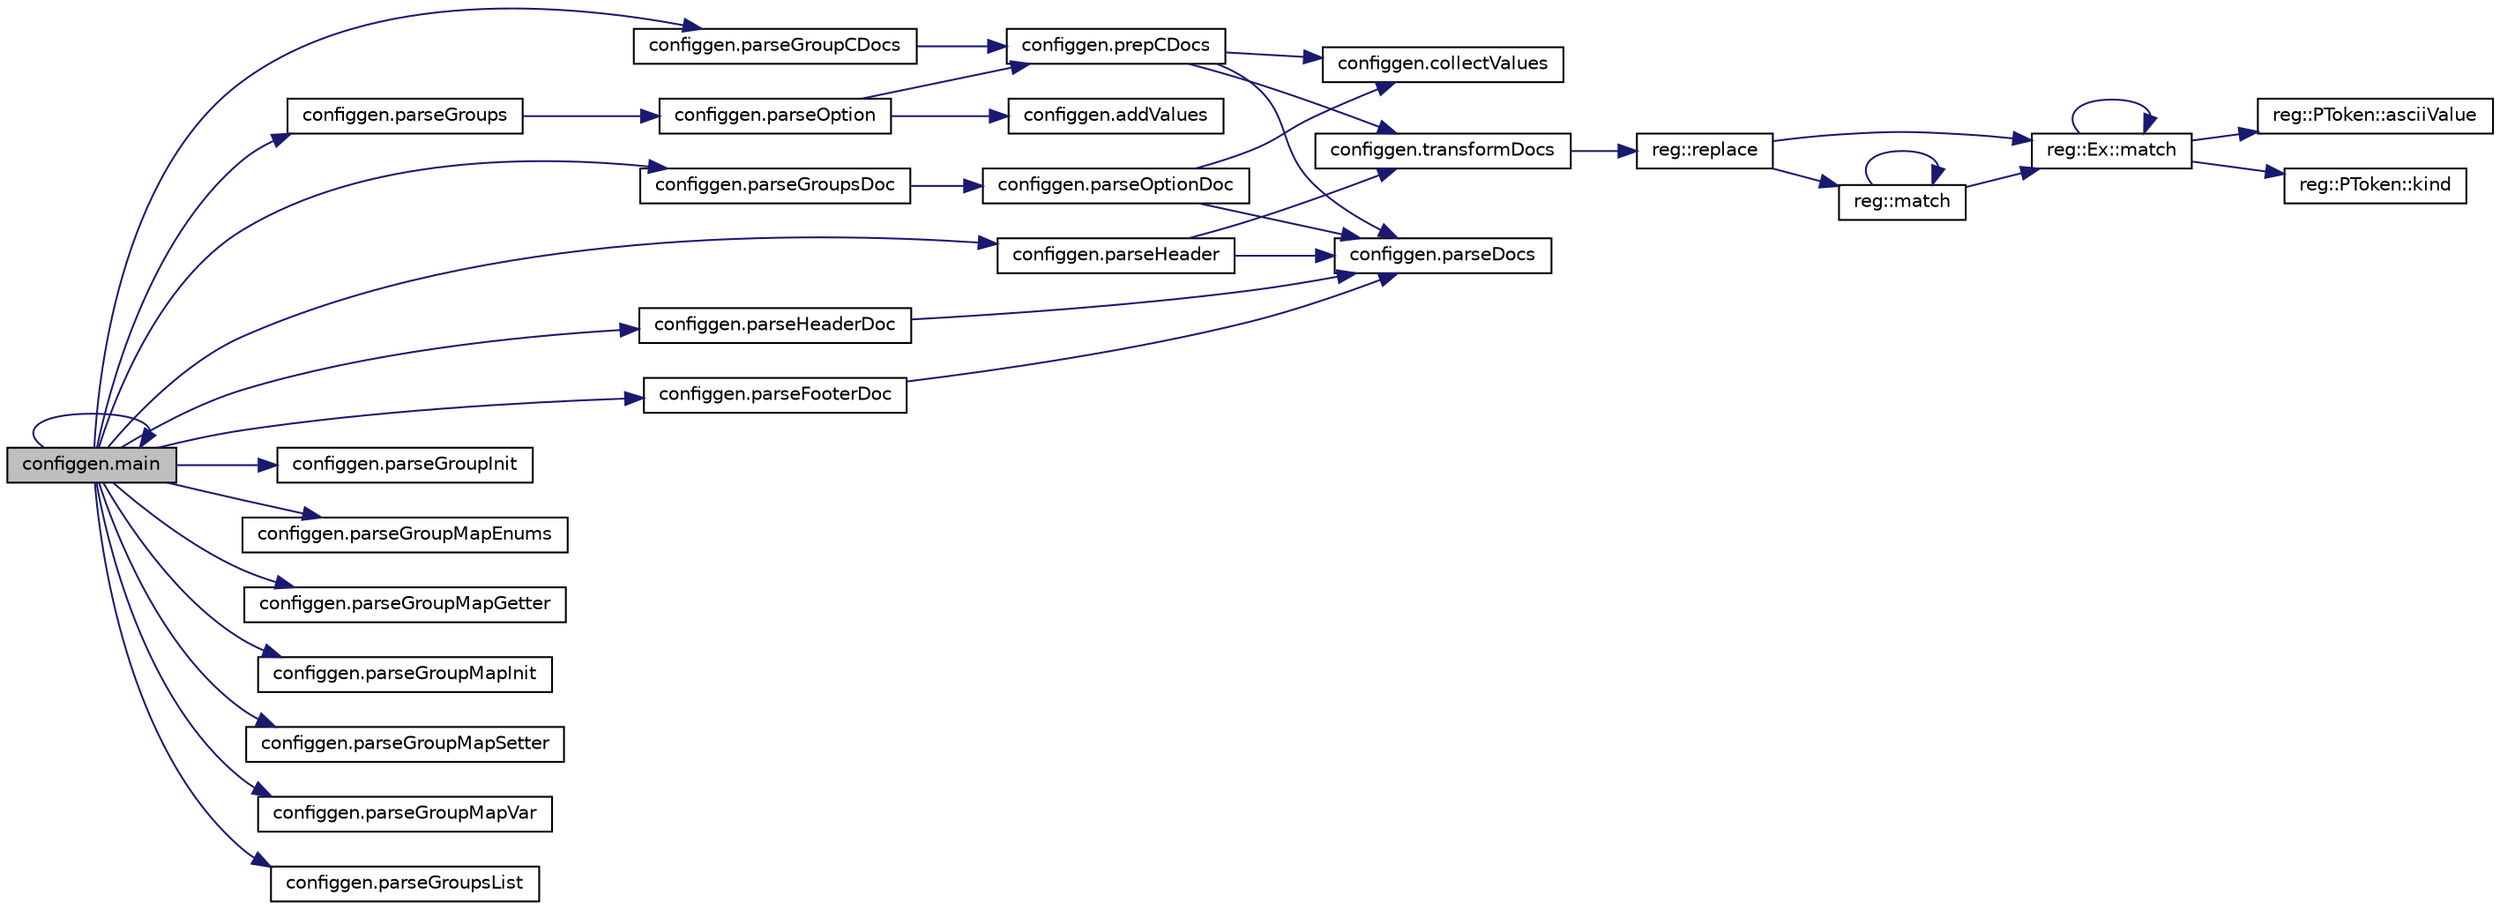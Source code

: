 digraph "configgen.main"
{
 // LATEX_PDF_SIZE
  edge [fontname="Helvetica",fontsize="10",labelfontname="Helvetica",labelfontsize="10"];
  node [fontname="Helvetica",fontsize="10",shape=record];
  rankdir="LR";
  Node1 [label="configgen.main",height=0.2,width=0.4,color="black", fillcolor="grey75", style="filled", fontcolor="black",tooltip=" "];
  Node1 -> Node1 [color="midnightblue",fontsize="10",style="solid",fontname="Helvetica"];
  Node1 -> Node2 [color="midnightblue",fontsize="10",style="solid",fontname="Helvetica"];
  Node2 [label="configgen.parseFooterDoc",height=0.2,width=0.4,color="black", fillcolor="white", style="filled",URL="$namespaceconfiggen.html#a12be94c7982a6a098cb7bc151cdf17a4",tooltip=" "];
  Node2 -> Node3 [color="midnightblue",fontsize="10",style="solid",fontname="Helvetica"];
  Node3 [label="configgen.parseDocs",height=0.2,width=0.4,color="black", fillcolor="white", style="filled",URL="$namespaceconfiggen.html#a4e29fa959659f5553d5607d34bfda454",tooltip=" "];
  Node1 -> Node4 [color="midnightblue",fontsize="10",style="solid",fontname="Helvetica"];
  Node4 [label="configgen.parseGroupCDocs",height=0.2,width=0.4,color="black", fillcolor="white", style="filled",URL="$namespaceconfiggen.html#a5be363aba387403ffd797ab80a7ab137",tooltip=" "];
  Node4 -> Node5 [color="midnightblue",fontsize="10",style="solid",fontname="Helvetica"];
  Node5 [label="configgen.prepCDocs",height=0.2,width=0.4,color="black", fillcolor="white", style="filled",URL="$namespaceconfiggen.html#ab7624da01271ce9c6632beecf9f496dc",tooltip=" "];
  Node5 -> Node6 [color="midnightblue",fontsize="10",style="solid",fontname="Helvetica"];
  Node6 [label="configgen.collectValues",height=0.2,width=0.4,color="black", fillcolor="white", style="filled",URL="$namespaceconfiggen.html#acc6dbddb7fc52ab8cd0d8737a0b618b8",tooltip=" "];
  Node5 -> Node3 [color="midnightblue",fontsize="10",style="solid",fontname="Helvetica"];
  Node5 -> Node7 [color="midnightblue",fontsize="10",style="solid",fontname="Helvetica"];
  Node7 [label="configgen.transformDocs",height=0.2,width=0.4,color="black", fillcolor="white", style="filled",URL="$namespaceconfiggen.html#a1aa384729104723427a5c2afe66ab0b2",tooltip=" "];
  Node7 -> Node8 [color="midnightblue",fontsize="10",style="solid",fontname="Helvetica"];
  Node8 [label="reg::replace",height=0.2,width=0.4,color="black", fillcolor="white", style="filled",URL="$namespacereg.html#a5f59e75927731a22be2be5e4d91075b1",tooltip=" "];
  Node8 -> Node9 [color="midnightblue",fontsize="10",style="solid",fontname="Helvetica"];
  Node9 [label="reg::match",height=0.2,width=0.4,color="black", fillcolor="white", style="filled",URL="$namespacereg.html#a1a29dcc7e2ccf462503adc5d496881ae",tooltip=" "];
  Node9 -> Node9 [color="midnightblue",fontsize="10",style="solid",fontname="Helvetica"];
  Node9 -> Node10 [color="midnightblue",fontsize="10",style="solid",fontname="Helvetica"];
  Node10 [label="reg::Ex::match",height=0.2,width=0.4,color="black", fillcolor="white", style="filled",URL="$classreg_1_1Ex.html#a9fc6293038a87e8995a13c0fdfd11499",tooltip=" "];
  Node10 -> Node11 [color="midnightblue",fontsize="10",style="solid",fontname="Helvetica"];
  Node11 [label="reg::PToken::asciiValue",height=0.2,width=0.4,color="black", fillcolor="white", style="filled",URL="$classreg_1_1PToken.html#a34589c92a4e8ff59eb14c5536e760929",tooltip=" "];
  Node10 -> Node12 [color="midnightblue",fontsize="10",style="solid",fontname="Helvetica"];
  Node12 [label="reg::PToken::kind",height=0.2,width=0.4,color="black", fillcolor="white", style="filled",URL="$classreg_1_1PToken.html#a5b947291aff91a346d6526074989a9fa",tooltip=" "];
  Node10 -> Node10 [color="midnightblue",fontsize="10",style="solid",fontname="Helvetica"];
  Node8 -> Node10 [color="midnightblue",fontsize="10",style="solid",fontname="Helvetica"];
  Node1 -> Node13 [color="midnightblue",fontsize="10",style="solid",fontname="Helvetica"];
  Node13 [label="configgen.parseGroupInit",height=0.2,width=0.4,color="black", fillcolor="white", style="filled",URL="$namespaceconfiggen.html#a083b9681350023f224e55ba30c6419bc",tooltip=" "];
  Node1 -> Node14 [color="midnightblue",fontsize="10",style="solid",fontname="Helvetica"];
  Node14 [label="configgen.parseGroupMapEnums",height=0.2,width=0.4,color="black", fillcolor="white", style="filled",URL="$namespaceconfiggen.html#a3a2e6d4fd66da818593abcc063fed36d",tooltip=" "];
  Node1 -> Node15 [color="midnightblue",fontsize="10",style="solid",fontname="Helvetica"];
  Node15 [label="configgen.parseGroupMapGetter",height=0.2,width=0.4,color="black", fillcolor="white", style="filled",URL="$namespaceconfiggen.html#a90444113b31dda82aab180c661927217",tooltip=" "];
  Node1 -> Node16 [color="midnightblue",fontsize="10",style="solid",fontname="Helvetica"];
  Node16 [label="configgen.parseGroupMapInit",height=0.2,width=0.4,color="black", fillcolor="white", style="filled",URL="$namespaceconfiggen.html#aae552e43b712046c91947096b4cf128e",tooltip=" "];
  Node1 -> Node17 [color="midnightblue",fontsize="10",style="solid",fontname="Helvetica"];
  Node17 [label="configgen.parseGroupMapSetter",height=0.2,width=0.4,color="black", fillcolor="white", style="filled",URL="$namespaceconfiggen.html#a6ab9eabea8818bed23da0a7ccd2a1d9c",tooltip=" "];
  Node1 -> Node18 [color="midnightblue",fontsize="10",style="solid",fontname="Helvetica"];
  Node18 [label="configgen.parseGroupMapVar",height=0.2,width=0.4,color="black", fillcolor="white", style="filled",URL="$namespaceconfiggen.html#aadeea93aa4ee2598b9d04d1eeb3f7d7c",tooltip=" "];
  Node1 -> Node19 [color="midnightblue",fontsize="10",style="solid",fontname="Helvetica"];
  Node19 [label="configgen.parseGroups",height=0.2,width=0.4,color="black", fillcolor="white", style="filled",URL="$namespaceconfiggen.html#aac4adaa80ffb583540321cb13371d8f7",tooltip=" "];
  Node19 -> Node20 [color="midnightblue",fontsize="10",style="solid",fontname="Helvetica"];
  Node20 [label="configgen.parseOption",height=0.2,width=0.4,color="black", fillcolor="white", style="filled",URL="$namespaceconfiggen.html#ad715e0b2955d5bc84b165b5405539419",tooltip=" "];
  Node20 -> Node21 [color="midnightblue",fontsize="10",style="solid",fontname="Helvetica"];
  Node21 [label="configgen.addValues",height=0.2,width=0.4,color="black", fillcolor="white", style="filled",URL="$namespaceconfiggen.html#a7a227afa758ac4789a7fe86e6ed63322",tooltip=" "];
  Node20 -> Node5 [color="midnightblue",fontsize="10",style="solid",fontname="Helvetica"];
  Node1 -> Node22 [color="midnightblue",fontsize="10",style="solid",fontname="Helvetica"];
  Node22 [label="configgen.parseGroupsDoc",height=0.2,width=0.4,color="black", fillcolor="white", style="filled",URL="$namespaceconfiggen.html#ac53ed8bfd08144408875e221a3043b79",tooltip=" "];
  Node22 -> Node23 [color="midnightblue",fontsize="10",style="solid",fontname="Helvetica"];
  Node23 [label="configgen.parseOptionDoc",height=0.2,width=0.4,color="black", fillcolor="white", style="filled",URL="$namespaceconfiggen.html#a083ac0a134f63ac0207e211fc763e9ca",tooltip=" "];
  Node23 -> Node6 [color="midnightblue",fontsize="10",style="solid",fontname="Helvetica"];
  Node23 -> Node3 [color="midnightblue",fontsize="10",style="solid",fontname="Helvetica"];
  Node1 -> Node24 [color="midnightblue",fontsize="10",style="solid",fontname="Helvetica"];
  Node24 [label="configgen.parseGroupsList",height=0.2,width=0.4,color="black", fillcolor="white", style="filled",URL="$namespaceconfiggen.html#af948e892d3021895a3424f166dd8a33b",tooltip=" "];
  Node1 -> Node25 [color="midnightblue",fontsize="10",style="solid",fontname="Helvetica"];
  Node25 [label="configgen.parseHeader",height=0.2,width=0.4,color="black", fillcolor="white", style="filled",URL="$namespaceconfiggen.html#a89944f597d3d36a9be85612e67b53b4a",tooltip=" "];
  Node25 -> Node3 [color="midnightblue",fontsize="10",style="solid",fontname="Helvetica"];
  Node25 -> Node7 [color="midnightblue",fontsize="10",style="solid",fontname="Helvetica"];
  Node1 -> Node26 [color="midnightblue",fontsize="10",style="solid",fontname="Helvetica"];
  Node26 [label="configgen.parseHeaderDoc",height=0.2,width=0.4,color="black", fillcolor="white", style="filled",URL="$namespaceconfiggen.html#a6053c07fa9f09168e6d72d0bf59d883f",tooltip=" "];
  Node26 -> Node3 [color="midnightblue",fontsize="10",style="solid",fontname="Helvetica"];
}
